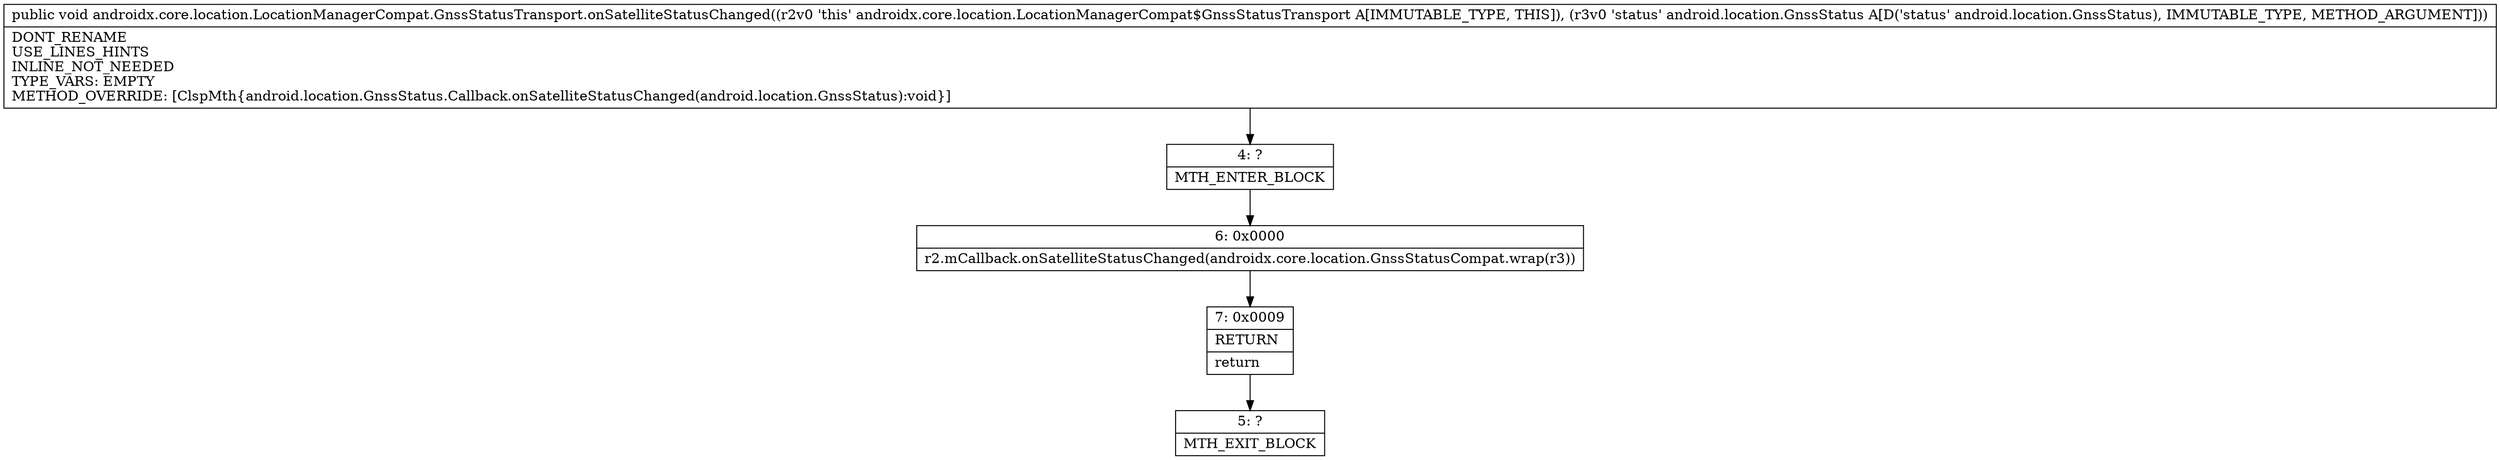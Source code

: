 digraph "CFG forandroidx.core.location.LocationManagerCompat.GnssStatusTransport.onSatelliteStatusChanged(Landroid\/location\/GnssStatus;)V" {
Node_4 [shape=record,label="{4\:\ ?|MTH_ENTER_BLOCK\l}"];
Node_6 [shape=record,label="{6\:\ 0x0000|r2.mCallback.onSatelliteStatusChanged(androidx.core.location.GnssStatusCompat.wrap(r3))\l}"];
Node_7 [shape=record,label="{7\:\ 0x0009|RETURN\l|return\l}"];
Node_5 [shape=record,label="{5\:\ ?|MTH_EXIT_BLOCK\l}"];
MethodNode[shape=record,label="{public void androidx.core.location.LocationManagerCompat.GnssStatusTransport.onSatelliteStatusChanged((r2v0 'this' androidx.core.location.LocationManagerCompat$GnssStatusTransport A[IMMUTABLE_TYPE, THIS]), (r3v0 'status' android.location.GnssStatus A[D('status' android.location.GnssStatus), IMMUTABLE_TYPE, METHOD_ARGUMENT]))  | DONT_RENAME\lUSE_LINES_HINTS\lINLINE_NOT_NEEDED\lTYPE_VARS: EMPTY\lMETHOD_OVERRIDE: [ClspMth\{android.location.GnssStatus.Callback.onSatelliteStatusChanged(android.location.GnssStatus):void\}]\l}"];
MethodNode -> Node_4;Node_4 -> Node_6;
Node_6 -> Node_7;
Node_7 -> Node_5;
}

